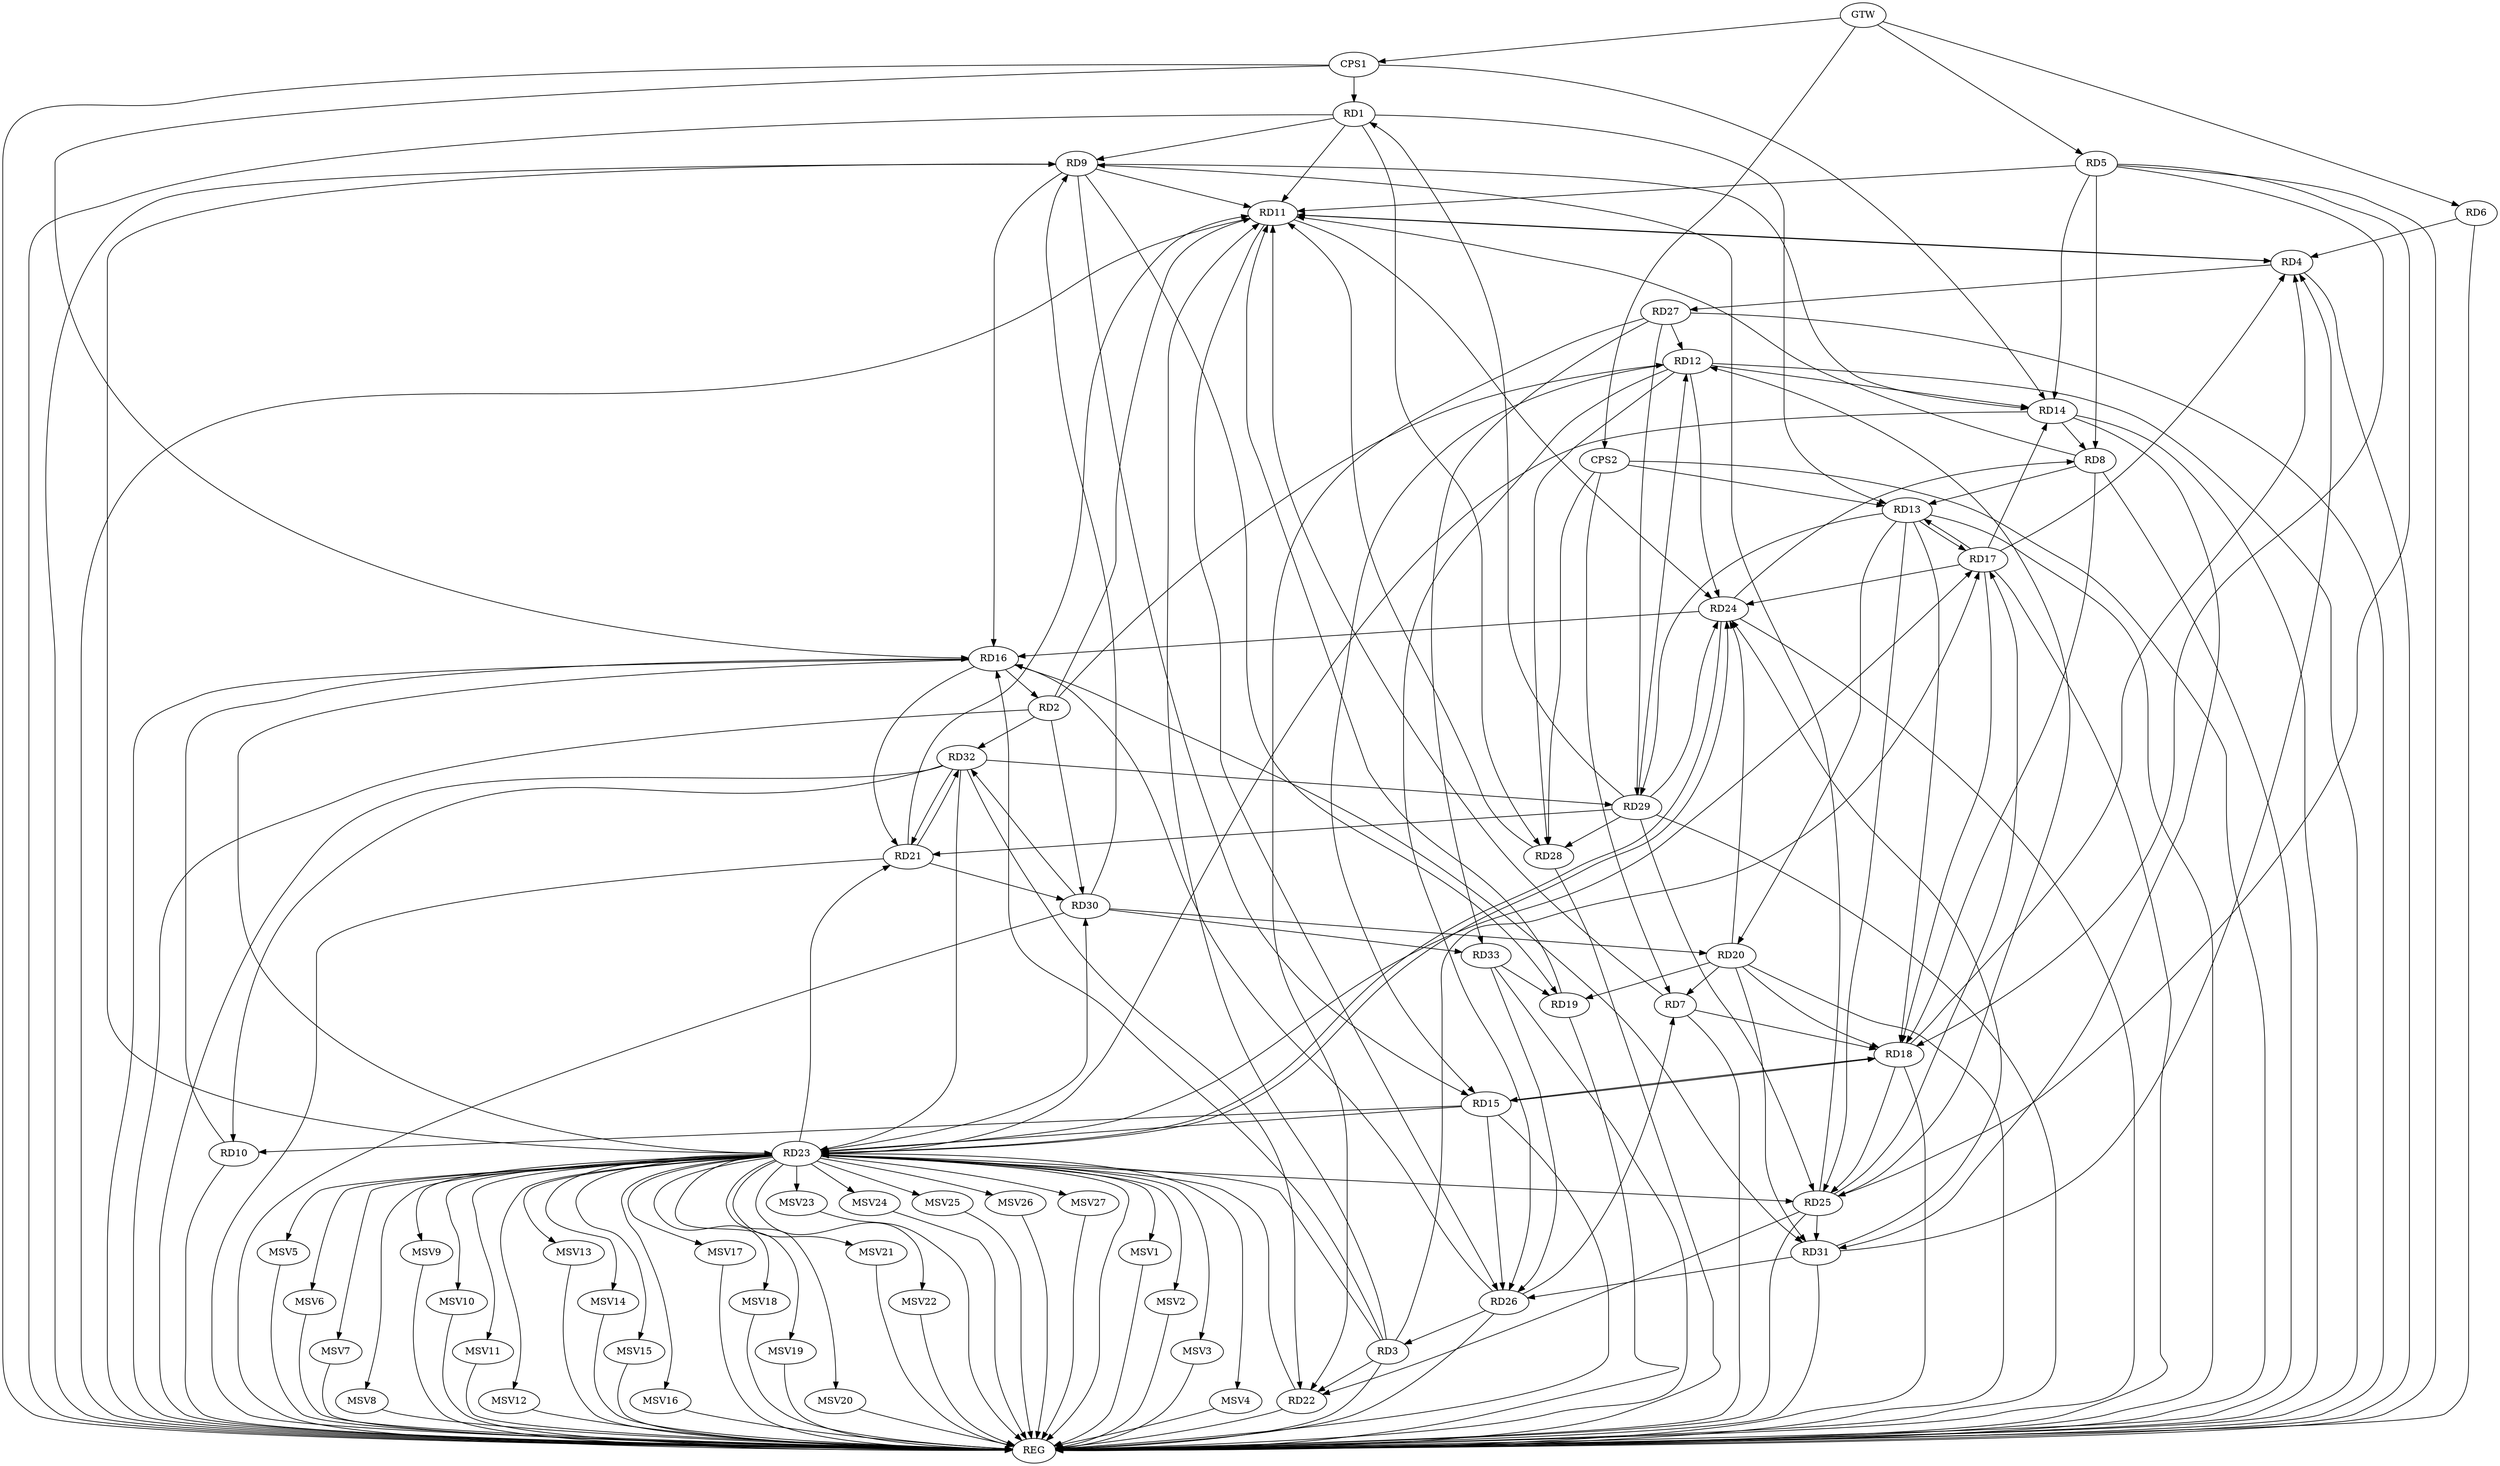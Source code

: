 strict digraph G {
  RD1 [ label="RD1" ];
  RD2 [ label="RD2" ];
  RD3 [ label="RD3" ];
  RD4 [ label="RD4" ];
  RD5 [ label="RD5" ];
  RD6 [ label="RD6" ];
  RD7 [ label="RD7" ];
  RD8 [ label="RD8" ];
  RD9 [ label="RD9" ];
  RD10 [ label="RD10" ];
  RD11 [ label="RD11" ];
  RD12 [ label="RD12" ];
  RD13 [ label="RD13" ];
  RD14 [ label="RD14" ];
  RD15 [ label="RD15" ];
  RD16 [ label="RD16" ];
  RD17 [ label="RD17" ];
  RD18 [ label="RD18" ];
  RD19 [ label="RD19" ];
  RD20 [ label="RD20" ];
  RD21 [ label="RD21" ];
  RD22 [ label="RD22" ];
  RD23 [ label="RD23" ];
  RD24 [ label="RD24" ];
  RD25 [ label="RD25" ];
  RD26 [ label="RD26" ];
  RD27 [ label="RD27" ];
  RD28 [ label="RD28" ];
  RD29 [ label="RD29" ];
  RD30 [ label="RD30" ];
  RD31 [ label="RD31" ];
  RD32 [ label="RD32" ];
  RD33 [ label="RD33" ];
  CPS1 [ label="CPS1" ];
  CPS2 [ label="CPS2" ];
  GTW [ label="GTW" ];
  REG [ label="REG" ];
  MSV1 [ label="MSV1" ];
  MSV2 [ label="MSV2" ];
  MSV3 [ label="MSV3" ];
  MSV4 [ label="MSV4" ];
  MSV5 [ label="MSV5" ];
  MSV6 [ label="MSV6" ];
  MSV7 [ label="MSV7" ];
  MSV8 [ label="MSV8" ];
  MSV9 [ label="MSV9" ];
  MSV10 [ label="MSV10" ];
  MSV11 [ label="MSV11" ];
  MSV12 [ label="MSV12" ];
  MSV13 [ label="MSV13" ];
  MSV14 [ label="MSV14" ];
  MSV15 [ label="MSV15" ];
  MSV16 [ label="MSV16" ];
  MSV17 [ label="MSV17" ];
  MSV18 [ label="MSV18" ];
  MSV19 [ label="MSV19" ];
  MSV20 [ label="MSV20" ];
  MSV21 [ label="MSV21" ];
  MSV22 [ label="MSV22" ];
  MSV23 [ label="MSV23" ];
  MSV24 [ label="MSV24" ];
  MSV25 [ label="MSV25" ];
  MSV26 [ label="MSV26" ];
  MSV27 [ label="MSV27" ];
  RD1 -> RD9;
  RD1 -> RD11;
  RD1 -> RD13;
  RD1 -> RD28;
  RD29 -> RD1;
  RD2 -> RD11;
  RD2 -> RD12;
  RD16 -> RD2;
  RD2 -> RD30;
  RD2 -> RD32;
  RD3 -> RD11;
  RD3 -> RD16;
  RD3 -> RD17;
  RD3 -> RD22;
  RD3 -> RD23;
  RD26 -> RD3;
  RD6 -> RD4;
  RD4 -> RD11;
  RD11 -> RD4;
  RD17 -> RD4;
  RD18 -> RD4;
  RD4 -> RD27;
  RD31 -> RD4;
  RD5 -> RD8;
  RD5 -> RD11;
  RD5 -> RD14;
  RD5 -> RD18;
  RD5 -> RD25;
  RD7 -> RD11;
  RD7 -> RD18;
  RD20 -> RD7;
  RD26 -> RD7;
  RD8 -> RD11;
  RD8 -> RD13;
  RD14 -> RD8;
  RD8 -> RD18;
  RD24 -> RD8;
  RD9 -> RD11;
  RD9 -> RD14;
  RD9 -> RD15;
  RD9 -> RD16;
  RD9 -> RD19;
  RD23 -> RD9;
  RD25 -> RD9;
  RD30 -> RD9;
  RD15 -> RD10;
  RD10 -> RD16;
  RD32 -> RD10;
  RD19 -> RD11;
  RD21 -> RD11;
  RD11 -> RD24;
  RD11 -> RD26;
  RD28 -> RD11;
  RD12 -> RD14;
  RD12 -> RD15;
  RD12 -> RD24;
  RD25 -> RD12;
  RD12 -> RD26;
  RD27 -> RD12;
  RD12 -> RD28;
  RD29 -> RD12;
  RD13 -> RD17;
  RD17 -> RD13;
  RD13 -> RD18;
  RD13 -> RD20;
  RD13 -> RD25;
  RD13 -> RD29;
  RD17 -> RD14;
  RD14 -> RD23;
  RD14 -> RD31;
  RD15 -> RD18;
  RD18 -> RD15;
  RD15 -> RD23;
  RD15 -> RD26;
  RD16 -> RD21;
  RD16 -> RD23;
  RD24 -> RD16;
  RD26 -> RD16;
  RD16 -> RD31;
  RD17 -> RD18;
  RD23 -> RD17;
  RD17 -> RD24;
  RD25 -> RD17;
  RD20 -> RD18;
  RD18 -> RD25;
  RD20 -> RD19;
  RD33 -> RD19;
  RD20 -> RD24;
  RD30 -> RD20;
  RD20 -> RD31;
  RD23 -> RD21;
  RD29 -> RD21;
  RD21 -> RD30;
  RD21 -> RD32;
  RD32 -> RD21;
  RD22 -> RD23;
  RD25 -> RD22;
  RD27 -> RD22;
  RD32 -> RD22;
  RD23 -> RD24;
  RD24 -> RD23;
  RD23 -> RD25;
  RD23 -> RD30;
  RD32 -> RD23;
  RD29 -> RD24;
  RD31 -> RD24;
  RD29 -> RD25;
  RD25 -> RD31;
  RD31 -> RD26;
  RD33 -> RD26;
  RD27 -> RD29;
  RD27 -> RD33;
  RD29 -> RD28;
  RD32 -> RD29;
  RD30 -> RD32;
  RD30 -> RD33;
  CPS1 -> RD14;
  CPS1 -> RD16;
  CPS1 -> RD1;
  CPS2 -> RD13;
  CPS2 -> RD28;
  CPS2 -> RD7;
  GTW -> RD5;
  GTW -> RD6;
  GTW -> CPS1;
  GTW -> CPS2;
  RD1 -> REG;
  RD2 -> REG;
  RD3 -> REG;
  RD4 -> REG;
  RD5 -> REG;
  RD6 -> REG;
  RD7 -> REG;
  RD8 -> REG;
  RD9 -> REG;
  RD10 -> REG;
  RD11 -> REG;
  RD12 -> REG;
  RD13 -> REG;
  RD14 -> REG;
  RD15 -> REG;
  RD16 -> REG;
  RD17 -> REG;
  RD18 -> REG;
  RD19 -> REG;
  RD20 -> REG;
  RD21 -> REG;
  RD22 -> REG;
  RD23 -> REG;
  RD24 -> REG;
  RD25 -> REG;
  RD26 -> REG;
  RD27 -> REG;
  RD28 -> REG;
  RD29 -> REG;
  RD30 -> REG;
  RD31 -> REG;
  RD32 -> REG;
  RD33 -> REG;
  CPS1 -> REG;
  CPS2 -> REG;
  RD23 -> MSV1;
  RD23 -> MSV2;
  RD23 -> MSV3;
  RD23 -> MSV4;
  RD23 -> MSV5;
  MSV1 -> REG;
  MSV2 -> REG;
  MSV3 -> REG;
  MSV4 -> REG;
  MSV5 -> REG;
  RD23 -> MSV6;
  RD23 -> MSV7;
  MSV6 -> REG;
  MSV7 -> REG;
  RD23 -> MSV8;
  MSV8 -> REG;
  RD23 -> MSV9;
  MSV9 -> REG;
  RD23 -> MSV10;
  MSV10 -> REG;
  RD23 -> MSV11;
  MSV11 -> REG;
  RD23 -> MSV12;
  RD23 -> MSV13;
  RD23 -> MSV14;
  MSV12 -> REG;
  MSV13 -> REG;
  MSV14 -> REG;
  RD23 -> MSV15;
  RD23 -> MSV16;
  MSV15 -> REG;
  MSV16 -> REG;
  RD23 -> MSV17;
  RD23 -> MSV18;
  MSV17 -> REG;
  MSV18 -> REG;
  RD23 -> MSV19;
  MSV19 -> REG;
  RD23 -> MSV20;
  RD23 -> MSV21;
  RD23 -> MSV22;
  RD23 -> MSV23;
  MSV20 -> REG;
  MSV21 -> REG;
  MSV22 -> REG;
  MSV23 -> REG;
  RD23 -> MSV24;
  RD23 -> MSV25;
  RD23 -> MSV26;
  RD23 -> MSV27;
  MSV24 -> REG;
  MSV25 -> REG;
  MSV26 -> REG;
  MSV27 -> REG;
}
